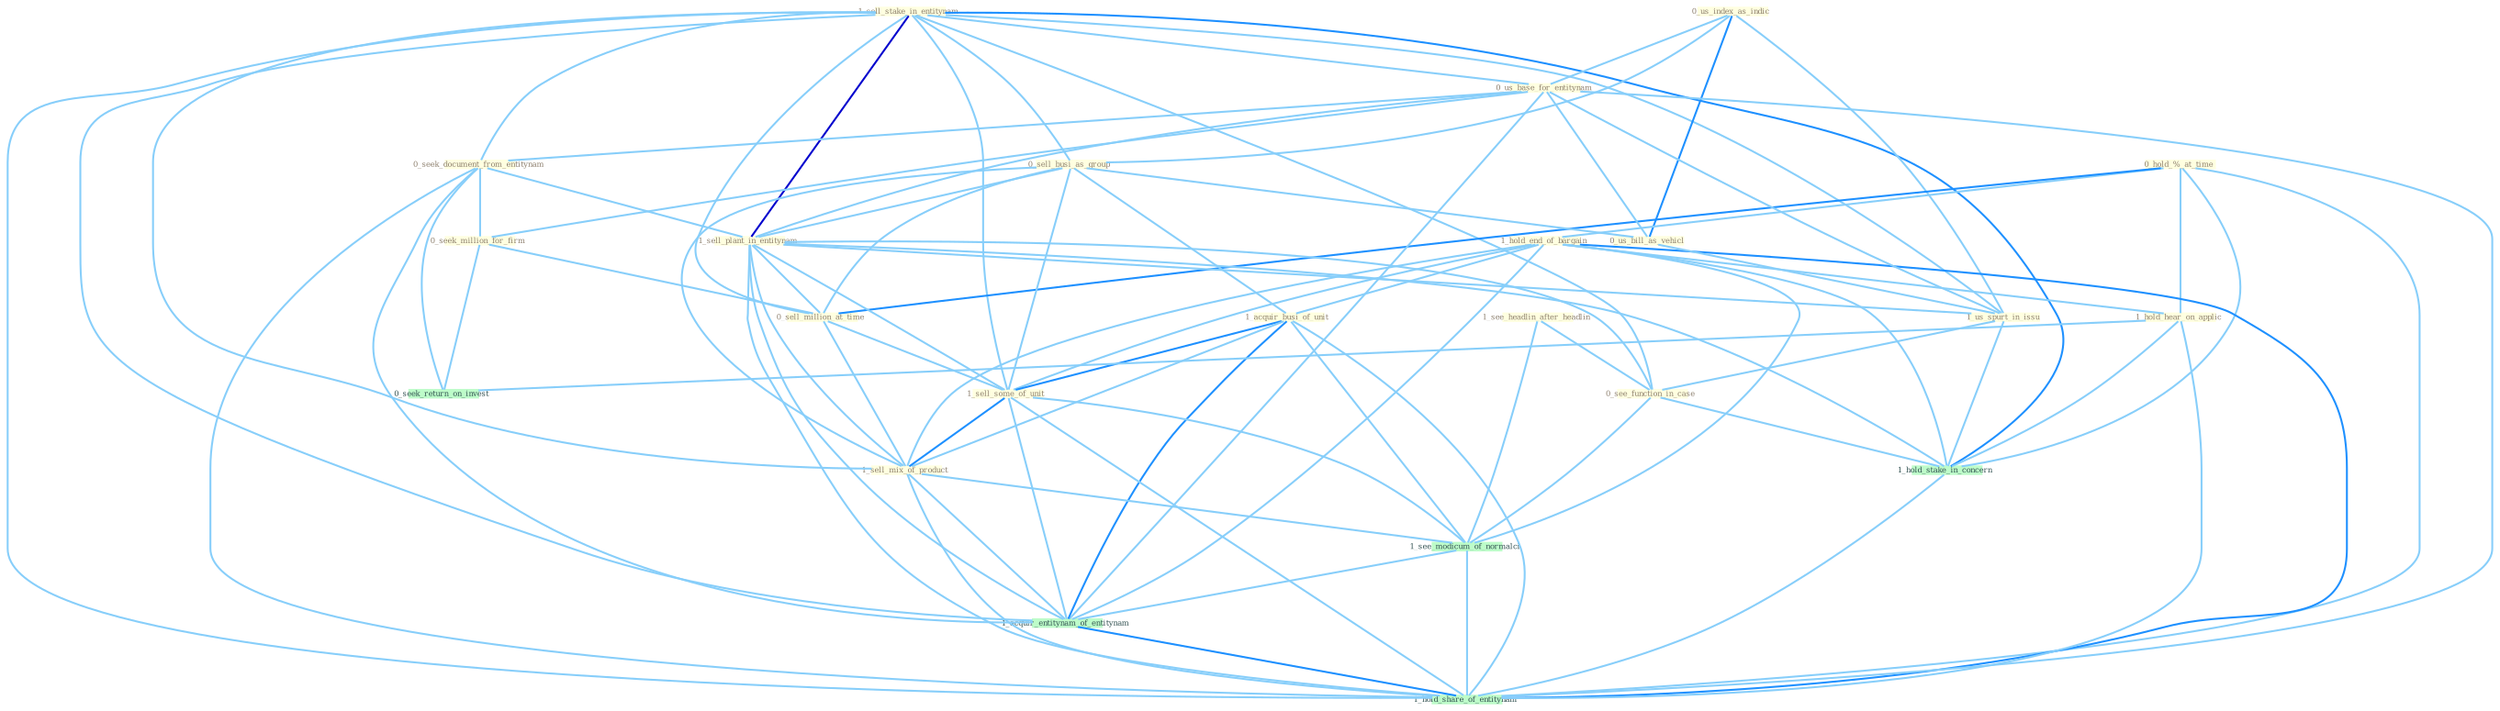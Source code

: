 Graph G{ 
    node
    [shape=polygon,style=filled,width=.5,height=.06,color="#BDFCC9",fixedsize=true,fontsize=4,
    fontcolor="#2f4f4f"];
    {node
    [color="#ffffe0", fontcolor="#8b7d6b"] "1_sell_stake_in_entitynam " "0_us_index_as_indic " "0_hold_%_at_time " "1_see_headlin_after_headlin " "0_sell_busi_as_group " "1_hold_end_of_bargain " "0_us_base_for_entitynam " "0_seek_document_from_entitynam " "1_sell_plant_in_entitynam " "0_seek_million_for_firm " "0_us_bill_as_vehicl " "1_us_spurt_in_issu " "1_acquir_busi_of_unit " "1_hold_hear_on_applic " "0_see_function_in_case " "0_sell_million_at_time " "1_sell_some_of_unit " "1_sell_mix_of_product "}
{node [color="#fff0f5", fontcolor="#b22222"]}
edge [color="#B0E2FF"];

	"1_sell_stake_in_entitynam " -- "0_sell_busi_as_group " [w="1", color="#87cefa" ];
	"1_sell_stake_in_entitynam " -- "0_us_base_for_entitynam " [w="1", color="#87cefa" ];
	"1_sell_stake_in_entitynam " -- "0_seek_document_from_entitynam " [w="1", color="#87cefa" ];
	"1_sell_stake_in_entitynam " -- "1_sell_plant_in_entitynam " [w="3", color="#0000cd" , len=0.6];
	"1_sell_stake_in_entitynam " -- "1_us_spurt_in_issu " [w="1", color="#87cefa" ];
	"1_sell_stake_in_entitynam " -- "0_see_function_in_case " [w="1", color="#87cefa" ];
	"1_sell_stake_in_entitynam " -- "0_sell_million_at_time " [w="1", color="#87cefa" ];
	"1_sell_stake_in_entitynam " -- "1_sell_some_of_unit " [w="1", color="#87cefa" ];
	"1_sell_stake_in_entitynam " -- "1_sell_mix_of_product " [w="1", color="#87cefa" ];
	"1_sell_stake_in_entitynam " -- "1_hold_stake_in_concern " [w="2", color="#1e90ff" , len=0.8];
	"1_sell_stake_in_entitynam " -- "1_acquir_entitynam_of_entitynam " [w="1", color="#87cefa" ];
	"1_sell_stake_in_entitynam " -- "1_hold_share_of_entitynam " [w="1", color="#87cefa" ];
	"0_us_index_as_indic " -- "0_sell_busi_as_group " [w="1", color="#87cefa" ];
	"0_us_index_as_indic " -- "0_us_base_for_entitynam " [w="1", color="#87cefa" ];
	"0_us_index_as_indic " -- "0_us_bill_as_vehicl " [w="2", color="#1e90ff" , len=0.8];
	"0_us_index_as_indic " -- "1_us_spurt_in_issu " [w="1", color="#87cefa" ];
	"0_hold_%_at_time " -- "1_hold_end_of_bargain " [w="1", color="#87cefa" ];
	"0_hold_%_at_time " -- "1_hold_hear_on_applic " [w="1", color="#87cefa" ];
	"0_hold_%_at_time " -- "0_sell_million_at_time " [w="2", color="#1e90ff" , len=0.8];
	"0_hold_%_at_time " -- "1_hold_stake_in_concern " [w="1", color="#87cefa" ];
	"0_hold_%_at_time " -- "1_hold_share_of_entitynam " [w="1", color="#87cefa" ];
	"1_see_headlin_after_headlin " -- "0_see_function_in_case " [w="1", color="#87cefa" ];
	"1_see_headlin_after_headlin " -- "1_see_modicum_of_normalci " [w="1", color="#87cefa" ];
	"0_sell_busi_as_group " -- "1_sell_plant_in_entitynam " [w="1", color="#87cefa" ];
	"0_sell_busi_as_group " -- "0_us_bill_as_vehicl " [w="1", color="#87cefa" ];
	"0_sell_busi_as_group " -- "1_acquir_busi_of_unit " [w="1", color="#87cefa" ];
	"0_sell_busi_as_group " -- "0_sell_million_at_time " [w="1", color="#87cefa" ];
	"0_sell_busi_as_group " -- "1_sell_some_of_unit " [w="1", color="#87cefa" ];
	"0_sell_busi_as_group " -- "1_sell_mix_of_product " [w="1", color="#87cefa" ];
	"1_hold_end_of_bargain " -- "1_acquir_busi_of_unit " [w="1", color="#87cefa" ];
	"1_hold_end_of_bargain " -- "1_hold_hear_on_applic " [w="1", color="#87cefa" ];
	"1_hold_end_of_bargain " -- "1_sell_some_of_unit " [w="1", color="#87cefa" ];
	"1_hold_end_of_bargain " -- "1_sell_mix_of_product " [w="1", color="#87cefa" ];
	"1_hold_end_of_bargain " -- "1_hold_stake_in_concern " [w="1", color="#87cefa" ];
	"1_hold_end_of_bargain " -- "1_see_modicum_of_normalci " [w="1", color="#87cefa" ];
	"1_hold_end_of_bargain " -- "1_acquir_entitynam_of_entitynam " [w="1", color="#87cefa" ];
	"1_hold_end_of_bargain " -- "1_hold_share_of_entitynam " [w="2", color="#1e90ff" , len=0.8];
	"0_us_base_for_entitynam " -- "0_seek_document_from_entitynam " [w="1", color="#87cefa" ];
	"0_us_base_for_entitynam " -- "1_sell_plant_in_entitynam " [w="1", color="#87cefa" ];
	"0_us_base_for_entitynam " -- "0_seek_million_for_firm " [w="1", color="#87cefa" ];
	"0_us_base_for_entitynam " -- "0_us_bill_as_vehicl " [w="1", color="#87cefa" ];
	"0_us_base_for_entitynam " -- "1_us_spurt_in_issu " [w="1", color="#87cefa" ];
	"0_us_base_for_entitynam " -- "1_acquir_entitynam_of_entitynam " [w="1", color="#87cefa" ];
	"0_us_base_for_entitynam " -- "1_hold_share_of_entitynam " [w="1", color="#87cefa" ];
	"0_seek_document_from_entitynam " -- "1_sell_plant_in_entitynam " [w="1", color="#87cefa" ];
	"0_seek_document_from_entitynam " -- "0_seek_million_for_firm " [w="1", color="#87cefa" ];
	"0_seek_document_from_entitynam " -- "0_seek_return_on_invest " [w="1", color="#87cefa" ];
	"0_seek_document_from_entitynam " -- "1_acquir_entitynam_of_entitynam " [w="1", color="#87cefa" ];
	"0_seek_document_from_entitynam " -- "1_hold_share_of_entitynam " [w="1", color="#87cefa" ];
	"1_sell_plant_in_entitynam " -- "1_us_spurt_in_issu " [w="1", color="#87cefa" ];
	"1_sell_plant_in_entitynam " -- "0_see_function_in_case " [w="1", color="#87cefa" ];
	"1_sell_plant_in_entitynam " -- "0_sell_million_at_time " [w="1", color="#87cefa" ];
	"1_sell_plant_in_entitynam " -- "1_sell_some_of_unit " [w="1", color="#87cefa" ];
	"1_sell_plant_in_entitynam " -- "1_sell_mix_of_product " [w="1", color="#87cefa" ];
	"1_sell_plant_in_entitynam " -- "1_hold_stake_in_concern " [w="1", color="#87cefa" ];
	"1_sell_plant_in_entitynam " -- "1_acquir_entitynam_of_entitynam " [w="1", color="#87cefa" ];
	"1_sell_plant_in_entitynam " -- "1_hold_share_of_entitynam " [w="1", color="#87cefa" ];
	"0_seek_million_for_firm " -- "0_sell_million_at_time " [w="1", color="#87cefa" ];
	"0_seek_million_for_firm " -- "0_seek_return_on_invest " [w="1", color="#87cefa" ];
	"0_us_bill_as_vehicl " -- "1_us_spurt_in_issu " [w="1", color="#87cefa" ];
	"1_us_spurt_in_issu " -- "0_see_function_in_case " [w="1", color="#87cefa" ];
	"1_us_spurt_in_issu " -- "1_hold_stake_in_concern " [w="1", color="#87cefa" ];
	"1_acquir_busi_of_unit " -- "1_sell_some_of_unit " [w="2", color="#1e90ff" , len=0.8];
	"1_acquir_busi_of_unit " -- "1_sell_mix_of_product " [w="1", color="#87cefa" ];
	"1_acquir_busi_of_unit " -- "1_see_modicum_of_normalci " [w="1", color="#87cefa" ];
	"1_acquir_busi_of_unit " -- "1_acquir_entitynam_of_entitynam " [w="2", color="#1e90ff" , len=0.8];
	"1_acquir_busi_of_unit " -- "1_hold_share_of_entitynam " [w="1", color="#87cefa" ];
	"1_hold_hear_on_applic " -- "1_hold_stake_in_concern " [w="1", color="#87cefa" ];
	"1_hold_hear_on_applic " -- "0_seek_return_on_invest " [w="1", color="#87cefa" ];
	"1_hold_hear_on_applic " -- "1_hold_share_of_entitynam " [w="1", color="#87cefa" ];
	"0_see_function_in_case " -- "1_hold_stake_in_concern " [w="1", color="#87cefa" ];
	"0_see_function_in_case " -- "1_see_modicum_of_normalci " [w="1", color="#87cefa" ];
	"0_sell_million_at_time " -- "1_sell_some_of_unit " [w="1", color="#87cefa" ];
	"0_sell_million_at_time " -- "1_sell_mix_of_product " [w="1", color="#87cefa" ];
	"1_sell_some_of_unit " -- "1_sell_mix_of_product " [w="2", color="#1e90ff" , len=0.8];
	"1_sell_some_of_unit " -- "1_see_modicum_of_normalci " [w="1", color="#87cefa" ];
	"1_sell_some_of_unit " -- "1_acquir_entitynam_of_entitynam " [w="1", color="#87cefa" ];
	"1_sell_some_of_unit " -- "1_hold_share_of_entitynam " [w="1", color="#87cefa" ];
	"1_sell_mix_of_product " -- "1_see_modicum_of_normalci " [w="1", color="#87cefa" ];
	"1_sell_mix_of_product " -- "1_acquir_entitynam_of_entitynam " [w="1", color="#87cefa" ];
	"1_sell_mix_of_product " -- "1_hold_share_of_entitynam " [w="1", color="#87cefa" ];
	"1_hold_stake_in_concern " -- "1_hold_share_of_entitynam " [w="1", color="#87cefa" ];
	"1_see_modicum_of_normalci " -- "1_acquir_entitynam_of_entitynam " [w="1", color="#87cefa" ];
	"1_see_modicum_of_normalci " -- "1_hold_share_of_entitynam " [w="1", color="#87cefa" ];
	"1_acquir_entitynam_of_entitynam " -- "1_hold_share_of_entitynam " [w="2", color="#1e90ff" , len=0.8];
}